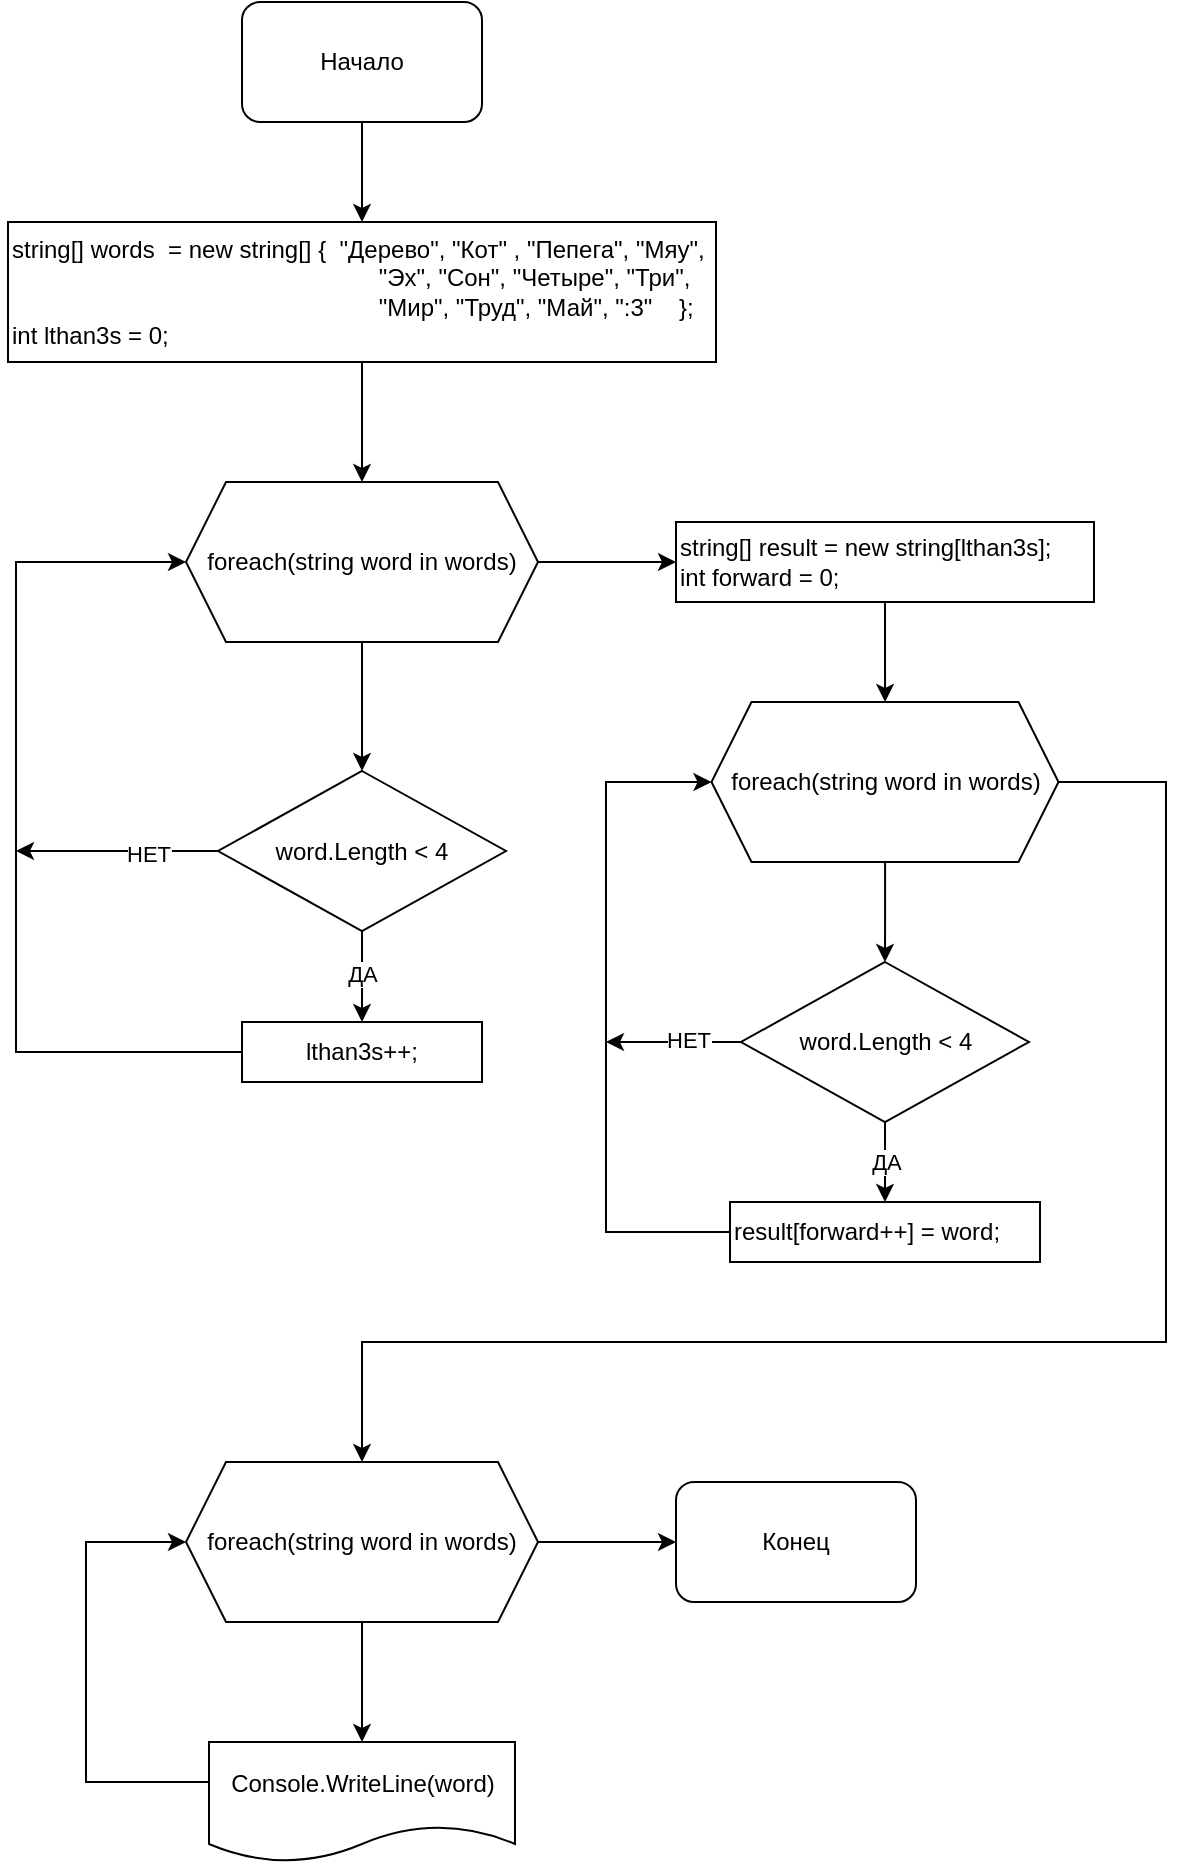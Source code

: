 <mxfile version="24.7.6">
  <diagram name="Страница — 1" id="J5cPusHqsiXlYCjbjZv8">
    <mxGraphModel dx="1250" dy="988" grid="1" gridSize="10" guides="1" tooltips="1" connect="1" arrows="1" fold="1" page="1" pageScale="1" pageWidth="827" pageHeight="1169" math="0" shadow="0">
      <root>
        <mxCell id="0" />
        <mxCell id="1" parent="0" />
        <mxCell id="b2SJx9ni3nPavMKtnlh6-31" style="edgeStyle=orthogonalEdgeStyle;rounded=0;orthogonalLoop=1;jettySize=auto;html=1;" edge="1" parent="1" source="b2SJx9ni3nPavMKtnlh6-1" target="b2SJx9ni3nPavMKtnlh6-3">
          <mxGeometry relative="1" as="geometry" />
        </mxCell>
        <mxCell id="b2SJx9ni3nPavMKtnlh6-1" value="Начало" style="rounded=1;whiteSpace=wrap;html=1;" vertex="1" parent="1">
          <mxGeometry x="258" y="80" width="120" height="60" as="geometry" />
        </mxCell>
        <mxCell id="b2SJx9ni3nPavMKtnlh6-32" style="edgeStyle=orthogonalEdgeStyle;rounded=0;orthogonalLoop=1;jettySize=auto;html=1;" edge="1" parent="1" source="b2SJx9ni3nPavMKtnlh6-3" target="b2SJx9ni3nPavMKtnlh6-7">
          <mxGeometry relative="1" as="geometry" />
        </mxCell>
        <mxCell id="b2SJx9ni3nPavMKtnlh6-3" value="&lt;font face=&quot;Helvetica&quot;&gt;&lt;font style=&quot;font-size: 12px;&quot;&gt;string[] words&amp;nbsp; =&amp;nbsp;&lt;font style=&quot;font-size: 12px;&quot;&gt;&lt;span style=&quot;white-space: pre;&quot;&gt;new&lt;/span&gt;&lt;span style=&quot;white-space: pre;&quot;&gt; &lt;/span&gt;&lt;span style=&quot;white-space: pre;&quot;&gt;string&lt;/span&gt;&lt;span style=&quot;white-space: pre;&quot;&gt;[] &lt;/span&gt;&lt;/font&gt;&lt;/font&gt;&lt;span style=&quot;background-color: initial; white-space: pre;&quot;&gt;{  &lt;/span&gt;&lt;span style=&quot;background-color: initial; white-space: pre;&quot;&gt;&quot;Дерево&quot;&lt;/span&gt;&lt;span style=&quot;background-color: initial; white-space: pre;&quot;&gt;, &lt;/span&gt;&lt;span style=&quot;background-color: initial; white-space: pre;&quot;&gt;&quot;Кот&quot;&lt;/span&gt;&lt;span style=&quot;background-color: initial; white-space: pre;&quot;&gt; , &lt;/span&gt;&lt;span style=&quot;background-color: initial; white-space: pre;&quot;&gt;&quot;Пепега&quot;&lt;/span&gt;&lt;span style=&quot;background-color: initial; white-space: pre;&quot;&gt;, &lt;/span&gt;&lt;span style=&quot;background-color: initial; white-space: pre;&quot;&gt;&quot;Мяу&quot;&lt;/span&gt;&lt;span style=&quot;background-color: initial; white-space: pre;&quot;&gt;, &lt;/span&gt;&lt;/font&gt;&lt;div&gt;&lt;div style=&quot;line-height: 120%; white-space: pre;&quot;&gt;&lt;div style=&quot;line-height: 120%;&quot;&gt;&lt;font face=&quot;Helvetica&quot;&gt;&lt;font style=&quot;font-size: 12px;&quot;&gt;&amp;nbsp; &amp;nbsp; &amp;nbsp; &amp;nbsp; &amp;nbsp; &amp;nbsp; &amp;nbsp; &amp;nbsp; &amp;nbsp; &amp;nbsp; &amp;nbsp; &amp;nbsp; &amp;nbsp; &amp;nbsp; &amp;nbsp;            &amp;nbsp;             &lt;/font&gt;&lt;font style=&quot;font-size: 12px;&quot;&gt;&quot;Эх&quot;, &quot;Сон&quot;, &quot;Четыре&quot;, &quot;Три&quot;,&lt;/font&gt;&lt;/font&gt;&lt;/div&gt;&lt;div style=&quot;line-height: 120%;&quot;&gt;&lt;font face=&quot;Helvetica&quot;&gt;&lt;font style=&quot;font-size: 12px;&quot;&gt;&amp;nbsp; &amp;nbsp; &amp;nbsp; &amp;nbsp; &amp;nbsp; &amp;nbsp; &amp;nbsp; &amp;nbsp; &amp;nbsp; &amp;nbsp; &amp;nbsp; &amp;nbsp; &amp;nbsp; &amp;nbsp; &amp;nbsp; &amp;nbsp;                        &lt;/font&gt;&lt;font style=&quot;font-size: 12px;&quot;&gt;&quot;Мир&quot;, &quot;Труд&quot;, &quot;Май&quot;, &quot;:3&quot;    };&lt;/font&gt;&lt;/font&gt;&lt;/div&gt;&lt;div style=&quot;line-height: 120%;&quot;&gt;int lthan3s = 0;&lt;/div&gt;&lt;/div&gt;&lt;/div&gt;" style="rounded=0;whiteSpace=wrap;html=1;align=left;" vertex="1" parent="1">
          <mxGeometry x="141" y="190" width="354" height="70" as="geometry" />
        </mxCell>
        <mxCell id="b2SJx9ni3nPavMKtnlh6-11" style="edgeStyle=orthogonalEdgeStyle;rounded=0;orthogonalLoop=1;jettySize=auto;html=1;entryX=0.5;entryY=0;entryDx=0;entryDy=0;" edge="1" parent="1" source="b2SJx9ni3nPavMKtnlh6-7" target="b2SJx9ni3nPavMKtnlh6-8">
          <mxGeometry relative="1" as="geometry" />
        </mxCell>
        <mxCell id="b2SJx9ni3nPavMKtnlh6-20" style="edgeStyle=orthogonalEdgeStyle;rounded=0;orthogonalLoop=1;jettySize=auto;html=1;entryX=0;entryY=0.5;entryDx=0;entryDy=0;" edge="1" parent="1" source="b2SJx9ni3nPavMKtnlh6-7" target="b2SJx9ni3nPavMKtnlh6-18">
          <mxGeometry relative="1" as="geometry" />
        </mxCell>
        <mxCell id="b2SJx9ni3nPavMKtnlh6-7" value="foreach(string word in words)" style="shape=hexagon;perimeter=hexagonPerimeter2;whiteSpace=wrap;html=1;fixedSize=1;" vertex="1" parent="1">
          <mxGeometry x="230" y="320" width="176" height="80" as="geometry" />
        </mxCell>
        <mxCell id="b2SJx9ni3nPavMKtnlh6-13" style="edgeStyle=orthogonalEdgeStyle;rounded=0;orthogonalLoop=1;jettySize=auto;html=1;entryX=0.5;entryY=0;entryDx=0;entryDy=0;" edge="1" parent="1" source="b2SJx9ni3nPavMKtnlh6-8" target="b2SJx9ni3nPavMKtnlh6-12">
          <mxGeometry relative="1" as="geometry" />
        </mxCell>
        <mxCell id="b2SJx9ni3nPavMKtnlh6-14" value="ДА" style="edgeLabel;html=1;align=center;verticalAlign=middle;resizable=0;points=[];" vertex="1" connectable="0" parent="b2SJx9ni3nPavMKtnlh6-13">
          <mxGeometry x="-0.067" y="1" relative="1" as="geometry">
            <mxPoint x="-1" as="offset" />
          </mxGeometry>
        </mxCell>
        <mxCell id="b2SJx9ni3nPavMKtnlh6-16" style="edgeStyle=orthogonalEdgeStyle;rounded=0;orthogonalLoop=1;jettySize=auto;html=1;" edge="1" parent="1" source="b2SJx9ni3nPavMKtnlh6-8">
          <mxGeometry relative="1" as="geometry">
            <mxPoint x="145" y="504.5" as="targetPoint" />
          </mxGeometry>
        </mxCell>
        <mxCell id="b2SJx9ni3nPavMKtnlh6-17" value="НЕТ" style="edgeLabel;html=1;align=center;verticalAlign=middle;resizable=0;points=[];" vertex="1" connectable="0" parent="b2SJx9ni3nPavMKtnlh6-16">
          <mxGeometry x="-0.305" y="1" relative="1" as="geometry">
            <mxPoint as="offset" />
          </mxGeometry>
        </mxCell>
        <mxCell id="b2SJx9ni3nPavMKtnlh6-8" value="word.Length &amp;lt; 4" style="rhombus;whiteSpace=wrap;html=1;" vertex="1" parent="1">
          <mxGeometry x="246" y="464.5" width="144" height="80" as="geometry" />
        </mxCell>
        <mxCell id="b2SJx9ni3nPavMKtnlh6-15" style="edgeStyle=orthogonalEdgeStyle;rounded=0;orthogonalLoop=1;jettySize=auto;html=1;entryX=0;entryY=0.5;entryDx=0;entryDy=0;" edge="1" parent="1" source="b2SJx9ni3nPavMKtnlh6-12" target="b2SJx9ni3nPavMKtnlh6-7">
          <mxGeometry relative="1" as="geometry">
            <Array as="points">
              <mxPoint x="145" y="605" />
              <mxPoint x="145" y="360" />
            </Array>
          </mxGeometry>
        </mxCell>
        <mxCell id="b2SJx9ni3nPavMKtnlh6-12" value="lthan3s++;" style="rounded=0;whiteSpace=wrap;html=1;" vertex="1" parent="1">
          <mxGeometry x="258" y="590" width="120" height="30" as="geometry" />
        </mxCell>
        <mxCell id="b2SJx9ni3nPavMKtnlh6-22" style="edgeStyle=orthogonalEdgeStyle;rounded=0;orthogonalLoop=1;jettySize=auto;html=1;" edge="1" parent="1" source="b2SJx9ni3nPavMKtnlh6-18" target="b2SJx9ni3nPavMKtnlh6-21">
          <mxGeometry relative="1" as="geometry" />
        </mxCell>
        <mxCell id="b2SJx9ni3nPavMKtnlh6-18" value="string[] result = new string[lthan3s];&lt;div&gt;int forward = 0;&lt;/div&gt;" style="rounded=0;whiteSpace=wrap;html=1;align=left;" vertex="1" parent="1">
          <mxGeometry x="475" y="340" width="209" height="40" as="geometry" />
        </mxCell>
        <mxCell id="b2SJx9ni3nPavMKtnlh6-26" style="edgeStyle=orthogonalEdgeStyle;rounded=0;orthogonalLoop=1;jettySize=auto;html=1;" edge="1" parent="1" source="b2SJx9ni3nPavMKtnlh6-21" target="b2SJx9ni3nPavMKtnlh6-23">
          <mxGeometry relative="1" as="geometry" />
        </mxCell>
        <mxCell id="b2SJx9ni3nPavMKtnlh6-34" style="edgeStyle=orthogonalEdgeStyle;rounded=0;orthogonalLoop=1;jettySize=auto;html=1;entryX=0.5;entryY=0;entryDx=0;entryDy=0;" edge="1" parent="1" source="b2SJx9ni3nPavMKtnlh6-21" target="b2SJx9ni3nPavMKtnlh6-33">
          <mxGeometry relative="1" as="geometry">
            <Array as="points">
              <mxPoint x="720" y="470" />
              <mxPoint x="720" y="750" />
              <mxPoint x="318" y="750" />
            </Array>
          </mxGeometry>
        </mxCell>
        <mxCell id="b2SJx9ni3nPavMKtnlh6-21" value="foreach(string word in words)" style="shape=hexagon;perimeter=hexagonPerimeter2;whiteSpace=wrap;html=1;fixedSize=1;" vertex="1" parent="1">
          <mxGeometry x="492.75" y="430" width="173.5" height="80" as="geometry" />
        </mxCell>
        <mxCell id="b2SJx9ni3nPavMKtnlh6-27" style="edgeStyle=orthogonalEdgeStyle;rounded=0;orthogonalLoop=1;jettySize=auto;html=1;" edge="1" parent="1" source="b2SJx9ni3nPavMKtnlh6-23" target="b2SJx9ni3nPavMKtnlh6-24">
          <mxGeometry relative="1" as="geometry" />
        </mxCell>
        <mxCell id="b2SJx9ni3nPavMKtnlh6-28" value="ДА" style="edgeLabel;html=1;align=center;verticalAlign=middle;resizable=0;points=[];" vertex="1" connectable="0" parent="b2SJx9ni3nPavMKtnlh6-27">
          <mxGeometry x="-0.5" y="-1" relative="1" as="geometry">
            <mxPoint x="1" y="10" as="offset" />
          </mxGeometry>
        </mxCell>
        <mxCell id="b2SJx9ni3nPavMKtnlh6-29" style="edgeStyle=orthogonalEdgeStyle;rounded=0;orthogonalLoop=1;jettySize=auto;html=1;" edge="1" parent="1" source="b2SJx9ni3nPavMKtnlh6-23">
          <mxGeometry relative="1" as="geometry">
            <mxPoint x="440" y="600" as="targetPoint" />
          </mxGeometry>
        </mxCell>
        <mxCell id="b2SJx9ni3nPavMKtnlh6-30" value="НЕТ" style="edgeLabel;html=1;align=center;verticalAlign=middle;resizable=0;points=[];" vertex="1" connectable="0" parent="b2SJx9ni3nPavMKtnlh6-29">
          <mxGeometry x="-0.227" y="-1" relative="1" as="geometry">
            <mxPoint as="offset" />
          </mxGeometry>
        </mxCell>
        <mxCell id="b2SJx9ni3nPavMKtnlh6-23" value="word.Length &amp;lt; 4" style="rhombus;whiteSpace=wrap;html=1;" vertex="1" parent="1">
          <mxGeometry x="507.5" y="560" width="144" height="80" as="geometry" />
        </mxCell>
        <mxCell id="b2SJx9ni3nPavMKtnlh6-25" style="edgeStyle=orthogonalEdgeStyle;rounded=0;orthogonalLoop=1;jettySize=auto;html=1;entryX=0;entryY=0.5;entryDx=0;entryDy=0;" edge="1" parent="1" source="b2SJx9ni3nPavMKtnlh6-24" target="b2SJx9ni3nPavMKtnlh6-21">
          <mxGeometry relative="1" as="geometry">
            <Array as="points">
              <mxPoint x="440" y="695" />
              <mxPoint x="440" y="470" />
            </Array>
          </mxGeometry>
        </mxCell>
        <mxCell id="b2SJx9ni3nPavMKtnlh6-24" value="result[forward++] = word;" style="rounded=0;whiteSpace=wrap;html=1;align=left;" vertex="1" parent="1">
          <mxGeometry x="502" y="680" width="155" height="30" as="geometry" />
        </mxCell>
        <mxCell id="b2SJx9ni3nPavMKtnlh6-36" style="edgeStyle=orthogonalEdgeStyle;rounded=0;orthogonalLoop=1;jettySize=auto;html=1;" edge="1" parent="1" source="b2SJx9ni3nPavMKtnlh6-33" target="b2SJx9ni3nPavMKtnlh6-35">
          <mxGeometry relative="1" as="geometry" />
        </mxCell>
        <mxCell id="b2SJx9ni3nPavMKtnlh6-39" style="edgeStyle=orthogonalEdgeStyle;rounded=0;orthogonalLoop=1;jettySize=auto;html=1;" edge="1" parent="1" source="b2SJx9ni3nPavMKtnlh6-33" target="b2SJx9ni3nPavMKtnlh6-38">
          <mxGeometry relative="1" as="geometry" />
        </mxCell>
        <mxCell id="b2SJx9ni3nPavMKtnlh6-33" value="foreach(string word in words)" style="shape=hexagon;perimeter=hexagonPerimeter2;whiteSpace=wrap;html=1;fixedSize=1;" vertex="1" parent="1">
          <mxGeometry x="230" y="810" width="176" height="80" as="geometry" />
        </mxCell>
        <mxCell id="b2SJx9ni3nPavMKtnlh6-37" style="edgeStyle=orthogonalEdgeStyle;rounded=0;orthogonalLoop=1;jettySize=auto;html=1;entryX=0;entryY=0.5;entryDx=0;entryDy=0;" edge="1" parent="1" source="b2SJx9ni3nPavMKtnlh6-35" target="b2SJx9ni3nPavMKtnlh6-33">
          <mxGeometry relative="1" as="geometry">
            <Array as="points">
              <mxPoint x="180" y="970" />
              <mxPoint x="180" y="850" />
            </Array>
          </mxGeometry>
        </mxCell>
        <mxCell id="b2SJx9ni3nPavMKtnlh6-35" value="Console.WriteLine(word)" style="shape=document;whiteSpace=wrap;html=1;boundedLbl=1;" vertex="1" parent="1">
          <mxGeometry x="241.5" y="950" width="153" height="60" as="geometry" />
        </mxCell>
        <mxCell id="b2SJx9ni3nPavMKtnlh6-38" value="Конец" style="rounded=1;whiteSpace=wrap;html=1;" vertex="1" parent="1">
          <mxGeometry x="475" y="820" width="120" height="60" as="geometry" />
        </mxCell>
      </root>
    </mxGraphModel>
  </diagram>
</mxfile>
